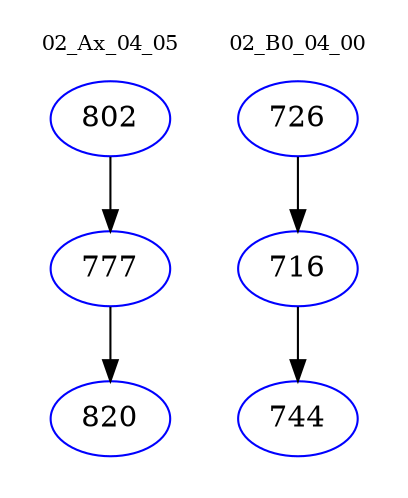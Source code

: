 digraph{
subgraph cluster_0 {
color = white
label = "02_Ax_04_05";
fontsize=10;
T0_802 [label="802", color="blue"]
T0_802 -> T0_777 [color="black"]
T0_777 [label="777", color="blue"]
T0_777 -> T0_820 [color="black"]
T0_820 [label="820", color="blue"]
}
subgraph cluster_1 {
color = white
label = "02_B0_04_00";
fontsize=10;
T1_726 [label="726", color="blue"]
T1_726 -> T1_716 [color="black"]
T1_716 [label="716", color="blue"]
T1_716 -> T1_744 [color="black"]
T1_744 [label="744", color="blue"]
}
}
